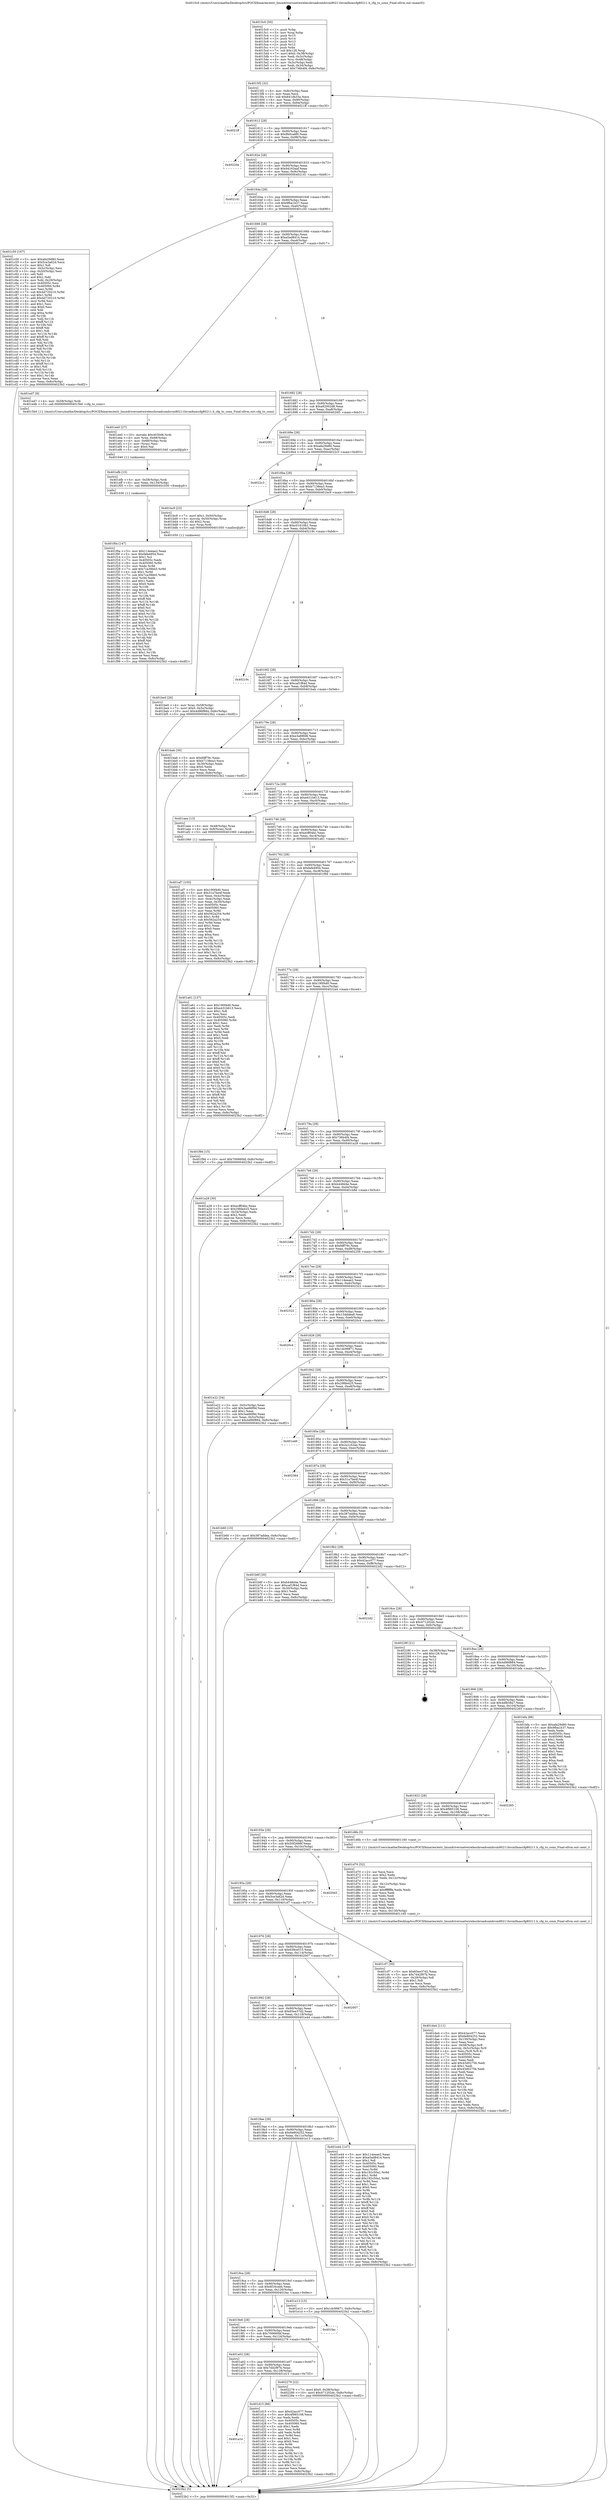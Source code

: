 digraph "0x4015c0" {
  label = "0x4015c0 (/mnt/c/Users/mathe/Desktop/tcc/POCII/binaries/extr_linuxdriversnetwirelessbroadcombrcm80211brcmfmaccfg80211.h_cfg_to_conn_Final-ollvm.out::main(0))"
  labelloc = "t"
  node[shape=record]

  Entry [label="",width=0.3,height=0.3,shape=circle,fillcolor=black,style=filled]
  "0x4015f2" [label="{
     0x4015f2 [32]\l
     | [instrs]\l
     &nbsp;&nbsp;0x4015f2 \<+6\>: mov -0x8c(%rbp),%eax\l
     &nbsp;&nbsp;0x4015f8 \<+2\>: mov %eax,%ecx\l
     &nbsp;&nbsp;0x4015fa \<+6\>: sub $0x841db33a,%ecx\l
     &nbsp;&nbsp;0x401600 \<+6\>: mov %eax,-0x90(%rbp)\l
     &nbsp;&nbsp;0x401606 \<+6\>: mov %ecx,-0x94(%rbp)\l
     &nbsp;&nbsp;0x40160c \<+6\>: je 00000000004021ff \<main+0xc3f\>\l
  }"]
  "0x4021ff" [label="{
     0x4021ff\l
  }", style=dashed]
  "0x401612" [label="{
     0x401612 [28]\l
     | [instrs]\l
     &nbsp;&nbsp;0x401612 \<+5\>: jmp 0000000000401617 \<main+0x57\>\l
     &nbsp;&nbsp;0x401617 \<+6\>: mov -0x90(%rbp),%eax\l
     &nbsp;&nbsp;0x40161d \<+5\>: sub $0x8b0ca6f0,%eax\l
     &nbsp;&nbsp;0x401622 \<+6\>: mov %eax,-0x98(%rbp)\l
     &nbsp;&nbsp;0x401628 \<+6\>: je 000000000040220e \<main+0xc4e\>\l
  }"]
  Exit [label="",width=0.3,height=0.3,shape=circle,fillcolor=black,style=filled,peripheries=2]
  "0x40220e" [label="{
     0x40220e\l
  }", style=dashed]
  "0x40162e" [label="{
     0x40162e [28]\l
     | [instrs]\l
     &nbsp;&nbsp;0x40162e \<+5\>: jmp 0000000000401633 \<main+0x73\>\l
     &nbsp;&nbsp;0x401633 \<+6\>: mov -0x90(%rbp),%eax\l
     &nbsp;&nbsp;0x401639 \<+5\>: sub $0x94163aaf,%eax\l
     &nbsp;&nbsp;0x40163e \<+6\>: mov %eax,-0x9c(%rbp)\l
     &nbsp;&nbsp;0x401644 \<+6\>: je 0000000000402141 \<main+0xb81\>\l
  }"]
  "0x401f0a" [label="{
     0x401f0a [147]\l
     | [instrs]\l
     &nbsp;&nbsp;0x401f0a \<+5\>: mov $0x114eeae2,%eax\l
     &nbsp;&nbsp;0x401f0f \<+5\>: mov $0xfafe4954,%esi\l
     &nbsp;&nbsp;0x401f14 \<+2\>: mov $0x1,%cl\l
     &nbsp;&nbsp;0x401f16 \<+7\>: mov 0x40505c,%edx\l
     &nbsp;&nbsp;0x401f1d \<+8\>: mov 0x405060,%r8d\l
     &nbsp;&nbsp;0x401f25 \<+3\>: mov %edx,%r9d\l
     &nbsp;&nbsp;0x401f28 \<+7\>: add $0x7ca39bb5,%r9d\l
     &nbsp;&nbsp;0x401f2f \<+4\>: sub $0x1,%r9d\l
     &nbsp;&nbsp;0x401f33 \<+7\>: sub $0x7ca39bb5,%r9d\l
     &nbsp;&nbsp;0x401f3a \<+4\>: imul %r9d,%edx\l
     &nbsp;&nbsp;0x401f3e \<+3\>: and $0x1,%edx\l
     &nbsp;&nbsp;0x401f41 \<+3\>: cmp $0x0,%edx\l
     &nbsp;&nbsp;0x401f44 \<+4\>: sete %r10b\l
     &nbsp;&nbsp;0x401f48 \<+4\>: cmp $0xa,%r8d\l
     &nbsp;&nbsp;0x401f4c \<+4\>: setl %r11b\l
     &nbsp;&nbsp;0x401f50 \<+3\>: mov %r10b,%bl\l
     &nbsp;&nbsp;0x401f53 \<+3\>: xor $0xff,%bl\l
     &nbsp;&nbsp;0x401f56 \<+3\>: mov %r11b,%r14b\l
     &nbsp;&nbsp;0x401f59 \<+4\>: xor $0xff,%r14b\l
     &nbsp;&nbsp;0x401f5d \<+3\>: xor $0x0,%cl\l
     &nbsp;&nbsp;0x401f60 \<+3\>: mov %bl,%r15b\l
     &nbsp;&nbsp;0x401f63 \<+4\>: and $0x0,%r15b\l
     &nbsp;&nbsp;0x401f67 \<+3\>: and %cl,%r10b\l
     &nbsp;&nbsp;0x401f6a \<+3\>: mov %r14b,%r12b\l
     &nbsp;&nbsp;0x401f6d \<+4\>: and $0x0,%r12b\l
     &nbsp;&nbsp;0x401f71 \<+3\>: and %cl,%r11b\l
     &nbsp;&nbsp;0x401f74 \<+3\>: or %r10b,%r15b\l
     &nbsp;&nbsp;0x401f77 \<+3\>: or %r11b,%r12b\l
     &nbsp;&nbsp;0x401f7a \<+3\>: xor %r12b,%r15b\l
     &nbsp;&nbsp;0x401f7d \<+3\>: or %r14b,%bl\l
     &nbsp;&nbsp;0x401f80 \<+3\>: xor $0xff,%bl\l
     &nbsp;&nbsp;0x401f83 \<+3\>: or $0x0,%cl\l
     &nbsp;&nbsp;0x401f86 \<+2\>: and %cl,%bl\l
     &nbsp;&nbsp;0x401f88 \<+3\>: or %bl,%r15b\l
     &nbsp;&nbsp;0x401f8b \<+4\>: test $0x1,%r15b\l
     &nbsp;&nbsp;0x401f8f \<+3\>: cmovne %esi,%eax\l
     &nbsp;&nbsp;0x401f92 \<+6\>: mov %eax,-0x8c(%rbp)\l
     &nbsp;&nbsp;0x401f98 \<+5\>: jmp 00000000004023b2 \<main+0xdf2\>\l
  }"]
  "0x402141" [label="{
     0x402141\l
  }", style=dashed]
  "0x40164a" [label="{
     0x40164a [28]\l
     | [instrs]\l
     &nbsp;&nbsp;0x40164a \<+5\>: jmp 000000000040164f \<main+0x8f\>\l
     &nbsp;&nbsp;0x40164f \<+6\>: mov -0x90(%rbp),%eax\l
     &nbsp;&nbsp;0x401655 \<+5\>: sub $0x9fba1b37,%eax\l
     &nbsp;&nbsp;0x40165a \<+6\>: mov %eax,-0xa0(%rbp)\l
     &nbsp;&nbsp;0x401660 \<+6\>: je 0000000000401c50 \<main+0x690\>\l
  }"]
  "0x401efb" [label="{
     0x401efb [15]\l
     | [instrs]\l
     &nbsp;&nbsp;0x401efb \<+4\>: mov -0x58(%rbp),%rdi\l
     &nbsp;&nbsp;0x401eff \<+6\>: mov %eax,-0x134(%rbp)\l
     &nbsp;&nbsp;0x401f05 \<+5\>: call 0000000000401030 \<free@plt\>\l
     | [calls]\l
     &nbsp;&nbsp;0x401030 \{1\} (unknown)\l
  }"]
  "0x401c50" [label="{
     0x401c50 [167]\l
     | [instrs]\l
     &nbsp;&nbsp;0x401c50 \<+5\>: mov $0xafa29d80,%eax\l
     &nbsp;&nbsp;0x401c55 \<+5\>: mov $0x5ce3a62d,%ecx\l
     &nbsp;&nbsp;0x401c5a \<+2\>: mov $0x1,%dl\l
     &nbsp;&nbsp;0x401c5c \<+3\>: mov -0x5c(%rbp),%esi\l
     &nbsp;&nbsp;0x401c5f \<+3\>: cmp -0x50(%rbp),%esi\l
     &nbsp;&nbsp;0x401c62 \<+4\>: setl %dil\l
     &nbsp;&nbsp;0x401c66 \<+4\>: and $0x1,%dil\l
     &nbsp;&nbsp;0x401c6a \<+4\>: mov %dil,-0x29(%rbp)\l
     &nbsp;&nbsp;0x401c6e \<+7\>: mov 0x40505c,%esi\l
     &nbsp;&nbsp;0x401c75 \<+8\>: mov 0x405060,%r8d\l
     &nbsp;&nbsp;0x401c7d \<+3\>: mov %esi,%r9d\l
     &nbsp;&nbsp;0x401c80 \<+7\>: sub $0x4d720210,%r9d\l
     &nbsp;&nbsp;0x401c87 \<+4\>: sub $0x1,%r9d\l
     &nbsp;&nbsp;0x401c8b \<+7\>: add $0x4d720210,%r9d\l
     &nbsp;&nbsp;0x401c92 \<+4\>: imul %r9d,%esi\l
     &nbsp;&nbsp;0x401c96 \<+3\>: and $0x1,%esi\l
     &nbsp;&nbsp;0x401c99 \<+3\>: cmp $0x0,%esi\l
     &nbsp;&nbsp;0x401c9c \<+4\>: sete %dil\l
     &nbsp;&nbsp;0x401ca0 \<+4\>: cmp $0xa,%r8d\l
     &nbsp;&nbsp;0x401ca4 \<+4\>: setl %r10b\l
     &nbsp;&nbsp;0x401ca8 \<+3\>: mov %dil,%r11b\l
     &nbsp;&nbsp;0x401cab \<+4\>: xor $0xff,%r11b\l
     &nbsp;&nbsp;0x401caf \<+3\>: mov %r10b,%bl\l
     &nbsp;&nbsp;0x401cb2 \<+3\>: xor $0xff,%bl\l
     &nbsp;&nbsp;0x401cb5 \<+3\>: xor $0x1,%dl\l
     &nbsp;&nbsp;0x401cb8 \<+3\>: mov %r11b,%r14b\l
     &nbsp;&nbsp;0x401cbb \<+4\>: and $0xff,%r14b\l
     &nbsp;&nbsp;0x401cbf \<+3\>: and %dl,%dil\l
     &nbsp;&nbsp;0x401cc2 \<+3\>: mov %bl,%r15b\l
     &nbsp;&nbsp;0x401cc5 \<+4\>: and $0xff,%r15b\l
     &nbsp;&nbsp;0x401cc9 \<+3\>: and %dl,%r10b\l
     &nbsp;&nbsp;0x401ccc \<+3\>: or %dil,%r14b\l
     &nbsp;&nbsp;0x401ccf \<+3\>: or %r10b,%r15b\l
     &nbsp;&nbsp;0x401cd2 \<+3\>: xor %r15b,%r14b\l
     &nbsp;&nbsp;0x401cd5 \<+3\>: or %bl,%r11b\l
     &nbsp;&nbsp;0x401cd8 \<+4\>: xor $0xff,%r11b\l
     &nbsp;&nbsp;0x401cdc \<+3\>: or $0x1,%dl\l
     &nbsp;&nbsp;0x401cdf \<+3\>: and %dl,%r11b\l
     &nbsp;&nbsp;0x401ce2 \<+3\>: or %r11b,%r14b\l
     &nbsp;&nbsp;0x401ce5 \<+4\>: test $0x1,%r14b\l
     &nbsp;&nbsp;0x401ce9 \<+3\>: cmovne %ecx,%eax\l
     &nbsp;&nbsp;0x401cec \<+6\>: mov %eax,-0x8c(%rbp)\l
     &nbsp;&nbsp;0x401cf2 \<+5\>: jmp 00000000004023b2 \<main+0xdf2\>\l
  }"]
  "0x401666" [label="{
     0x401666 [28]\l
     | [instrs]\l
     &nbsp;&nbsp;0x401666 \<+5\>: jmp 000000000040166b \<main+0xab\>\l
     &nbsp;&nbsp;0x40166b \<+6\>: mov -0x90(%rbp),%eax\l
     &nbsp;&nbsp;0x401671 \<+5\>: sub $0xa5ad8414,%eax\l
     &nbsp;&nbsp;0x401676 \<+6\>: mov %eax,-0xa4(%rbp)\l
     &nbsp;&nbsp;0x40167c \<+6\>: je 0000000000401ed7 \<main+0x917\>\l
  }"]
  "0x401ee0" [label="{
     0x401ee0 [27]\l
     | [instrs]\l
     &nbsp;&nbsp;0x401ee0 \<+10\>: movabs $0x4030d6,%rdi\l
     &nbsp;&nbsp;0x401eea \<+4\>: mov %rax,-0x68(%rbp)\l
     &nbsp;&nbsp;0x401eee \<+4\>: mov -0x68(%rbp),%rax\l
     &nbsp;&nbsp;0x401ef2 \<+2\>: mov (%rax),%esi\l
     &nbsp;&nbsp;0x401ef4 \<+2\>: mov $0x0,%al\l
     &nbsp;&nbsp;0x401ef6 \<+5\>: call 0000000000401040 \<printf@plt\>\l
     | [calls]\l
     &nbsp;&nbsp;0x401040 \{1\} (unknown)\l
  }"]
  "0x401ed7" [label="{
     0x401ed7 [9]\l
     | [instrs]\l
     &nbsp;&nbsp;0x401ed7 \<+4\>: mov -0x58(%rbp),%rdi\l
     &nbsp;&nbsp;0x401edb \<+5\>: call 00000000004015b0 \<cfg_to_conn\>\l
     | [calls]\l
     &nbsp;&nbsp;0x4015b0 \{1\} (/mnt/c/Users/mathe/Desktop/tcc/POCII/binaries/extr_linuxdriversnetwirelessbroadcombrcm80211brcmfmaccfg80211.h_cfg_to_conn_Final-ollvm.out::cfg_to_conn)\l
  }"]
  "0x401682" [label="{
     0x401682 [28]\l
     | [instrs]\l
     &nbsp;&nbsp;0x401682 \<+5\>: jmp 0000000000401687 \<main+0xc7\>\l
     &nbsp;&nbsp;0x401687 \<+6\>: mov -0x90(%rbp),%eax\l
     &nbsp;&nbsp;0x40168d \<+5\>: sub $0xa82002d8,%eax\l
     &nbsp;&nbsp;0x401692 \<+6\>: mov %eax,-0xa8(%rbp)\l
     &nbsp;&nbsp;0x401698 \<+6\>: je 00000000004020f1 \<main+0xb31\>\l
  }"]
  "0x401da4" [label="{
     0x401da4 [111]\l
     | [instrs]\l
     &nbsp;&nbsp;0x401da4 \<+5\>: mov $0x42acc077,%ecx\l
     &nbsp;&nbsp;0x401da9 \<+5\>: mov $0x6e804252,%edx\l
     &nbsp;&nbsp;0x401dae \<+6\>: mov -0x130(%rbp),%esi\l
     &nbsp;&nbsp;0x401db4 \<+3\>: imul %eax,%esi\l
     &nbsp;&nbsp;0x401db7 \<+4\>: mov -0x58(%rbp),%r8\l
     &nbsp;&nbsp;0x401dbb \<+4\>: movslq -0x5c(%rbp),%r9\l
     &nbsp;&nbsp;0x401dbf \<+4\>: mov %esi,(%r8,%r9,4)\l
     &nbsp;&nbsp;0x401dc3 \<+7\>: mov 0x40505c,%eax\l
     &nbsp;&nbsp;0x401dca \<+7\>: mov 0x405060,%esi\l
     &nbsp;&nbsp;0x401dd1 \<+2\>: mov %eax,%edi\l
     &nbsp;&nbsp;0x401dd3 \<+6\>: add $0x43d0275b,%edi\l
     &nbsp;&nbsp;0x401dd9 \<+3\>: sub $0x1,%edi\l
     &nbsp;&nbsp;0x401ddc \<+6\>: sub $0x43d0275b,%edi\l
     &nbsp;&nbsp;0x401de2 \<+3\>: imul %edi,%eax\l
     &nbsp;&nbsp;0x401de5 \<+3\>: and $0x1,%eax\l
     &nbsp;&nbsp;0x401de8 \<+3\>: cmp $0x0,%eax\l
     &nbsp;&nbsp;0x401deb \<+4\>: sete %r10b\l
     &nbsp;&nbsp;0x401def \<+3\>: cmp $0xa,%esi\l
     &nbsp;&nbsp;0x401df2 \<+4\>: setl %r11b\l
     &nbsp;&nbsp;0x401df6 \<+3\>: mov %r10b,%bl\l
     &nbsp;&nbsp;0x401df9 \<+3\>: and %r11b,%bl\l
     &nbsp;&nbsp;0x401dfc \<+3\>: xor %r11b,%r10b\l
     &nbsp;&nbsp;0x401dff \<+3\>: or %r10b,%bl\l
     &nbsp;&nbsp;0x401e02 \<+3\>: test $0x1,%bl\l
     &nbsp;&nbsp;0x401e05 \<+3\>: cmovne %edx,%ecx\l
     &nbsp;&nbsp;0x401e08 \<+6\>: mov %ecx,-0x8c(%rbp)\l
     &nbsp;&nbsp;0x401e0e \<+5\>: jmp 00000000004023b2 \<main+0xdf2\>\l
  }"]
  "0x4020f1" [label="{
     0x4020f1\l
  }", style=dashed]
  "0x40169e" [label="{
     0x40169e [28]\l
     | [instrs]\l
     &nbsp;&nbsp;0x40169e \<+5\>: jmp 00000000004016a3 \<main+0xe3\>\l
     &nbsp;&nbsp;0x4016a3 \<+6\>: mov -0x90(%rbp),%eax\l
     &nbsp;&nbsp;0x4016a9 \<+5\>: sub $0xafa29d80,%eax\l
     &nbsp;&nbsp;0x4016ae \<+6\>: mov %eax,-0xac(%rbp)\l
     &nbsp;&nbsp;0x4016b4 \<+6\>: je 00000000004022c3 \<main+0xd03\>\l
  }"]
  "0x401d70" [label="{
     0x401d70 [52]\l
     | [instrs]\l
     &nbsp;&nbsp;0x401d70 \<+2\>: xor %ecx,%ecx\l
     &nbsp;&nbsp;0x401d72 \<+5\>: mov $0x2,%edx\l
     &nbsp;&nbsp;0x401d77 \<+6\>: mov %edx,-0x12c(%rbp)\l
     &nbsp;&nbsp;0x401d7d \<+1\>: cltd\l
     &nbsp;&nbsp;0x401d7e \<+6\>: mov -0x12c(%rbp),%esi\l
     &nbsp;&nbsp;0x401d84 \<+2\>: idiv %esi\l
     &nbsp;&nbsp;0x401d86 \<+6\>: imul $0xfffffffe,%edx,%edx\l
     &nbsp;&nbsp;0x401d8c \<+2\>: mov %ecx,%edi\l
     &nbsp;&nbsp;0x401d8e \<+2\>: sub %edx,%edi\l
     &nbsp;&nbsp;0x401d90 \<+2\>: mov %ecx,%edx\l
     &nbsp;&nbsp;0x401d92 \<+3\>: sub $0x1,%edx\l
     &nbsp;&nbsp;0x401d95 \<+2\>: add %edx,%edi\l
     &nbsp;&nbsp;0x401d97 \<+2\>: sub %edi,%ecx\l
     &nbsp;&nbsp;0x401d99 \<+6\>: mov %ecx,-0x130(%rbp)\l
     &nbsp;&nbsp;0x401d9f \<+5\>: call 0000000000401160 \<next_i\>\l
     | [calls]\l
     &nbsp;&nbsp;0x401160 \{1\} (/mnt/c/Users/mathe/Desktop/tcc/POCII/binaries/extr_linuxdriversnetwirelessbroadcombrcm80211brcmfmaccfg80211.h_cfg_to_conn_Final-ollvm.out::next_i)\l
  }"]
  "0x4022c3" [label="{
     0x4022c3\l
  }", style=dashed]
  "0x4016ba" [label="{
     0x4016ba [28]\l
     | [instrs]\l
     &nbsp;&nbsp;0x4016ba \<+5\>: jmp 00000000004016bf \<main+0xff\>\l
     &nbsp;&nbsp;0x4016bf \<+6\>: mov -0x90(%rbp),%eax\l
     &nbsp;&nbsp;0x4016c5 \<+5\>: sub $0xb7138ea3,%eax\l
     &nbsp;&nbsp;0x4016ca \<+6\>: mov %eax,-0xb0(%rbp)\l
     &nbsp;&nbsp;0x4016d0 \<+6\>: je 0000000000401bc9 \<main+0x609\>\l
  }"]
  "0x401a1e" [label="{
     0x401a1e\l
  }", style=dashed]
  "0x401bc9" [label="{
     0x401bc9 [23]\l
     | [instrs]\l
     &nbsp;&nbsp;0x401bc9 \<+7\>: movl $0x1,-0x50(%rbp)\l
     &nbsp;&nbsp;0x401bd0 \<+4\>: movslq -0x50(%rbp),%rax\l
     &nbsp;&nbsp;0x401bd4 \<+4\>: shl $0x2,%rax\l
     &nbsp;&nbsp;0x401bd8 \<+3\>: mov %rax,%rdi\l
     &nbsp;&nbsp;0x401bdb \<+5\>: call 0000000000401050 \<malloc@plt\>\l
     | [calls]\l
     &nbsp;&nbsp;0x401050 \{1\} (unknown)\l
  }"]
  "0x4016d6" [label="{
     0x4016d6 [28]\l
     | [instrs]\l
     &nbsp;&nbsp;0x4016d6 \<+5\>: jmp 00000000004016db \<main+0x11b\>\l
     &nbsp;&nbsp;0x4016db \<+6\>: mov -0x90(%rbp),%eax\l
     &nbsp;&nbsp;0x4016e1 \<+5\>: sub $0xc01616b1,%eax\l
     &nbsp;&nbsp;0x4016e6 \<+6\>: mov %eax,-0xb4(%rbp)\l
     &nbsp;&nbsp;0x4016ec \<+6\>: je 000000000040219c \<main+0xbdc\>\l
  }"]
  "0x401d15" [label="{
     0x401d15 [86]\l
     | [instrs]\l
     &nbsp;&nbsp;0x401d15 \<+5\>: mov $0x42acc077,%eax\l
     &nbsp;&nbsp;0x401d1a \<+5\>: mov $0x4f985108,%ecx\l
     &nbsp;&nbsp;0x401d1f \<+2\>: xor %edx,%edx\l
     &nbsp;&nbsp;0x401d21 \<+7\>: mov 0x40505c,%esi\l
     &nbsp;&nbsp;0x401d28 \<+7\>: mov 0x405060,%edi\l
     &nbsp;&nbsp;0x401d2f \<+3\>: sub $0x1,%edx\l
     &nbsp;&nbsp;0x401d32 \<+3\>: mov %esi,%r8d\l
     &nbsp;&nbsp;0x401d35 \<+3\>: add %edx,%r8d\l
     &nbsp;&nbsp;0x401d38 \<+4\>: imul %r8d,%esi\l
     &nbsp;&nbsp;0x401d3c \<+3\>: and $0x1,%esi\l
     &nbsp;&nbsp;0x401d3f \<+3\>: cmp $0x0,%esi\l
     &nbsp;&nbsp;0x401d42 \<+4\>: sete %r9b\l
     &nbsp;&nbsp;0x401d46 \<+3\>: cmp $0xa,%edi\l
     &nbsp;&nbsp;0x401d49 \<+4\>: setl %r10b\l
     &nbsp;&nbsp;0x401d4d \<+3\>: mov %r9b,%r11b\l
     &nbsp;&nbsp;0x401d50 \<+3\>: and %r10b,%r11b\l
     &nbsp;&nbsp;0x401d53 \<+3\>: xor %r10b,%r9b\l
     &nbsp;&nbsp;0x401d56 \<+3\>: or %r9b,%r11b\l
     &nbsp;&nbsp;0x401d59 \<+4\>: test $0x1,%r11b\l
     &nbsp;&nbsp;0x401d5d \<+3\>: cmovne %ecx,%eax\l
     &nbsp;&nbsp;0x401d60 \<+6\>: mov %eax,-0x8c(%rbp)\l
     &nbsp;&nbsp;0x401d66 \<+5\>: jmp 00000000004023b2 \<main+0xdf2\>\l
  }"]
  "0x40219c" [label="{
     0x40219c\l
  }", style=dashed]
  "0x4016f2" [label="{
     0x4016f2 [28]\l
     | [instrs]\l
     &nbsp;&nbsp;0x4016f2 \<+5\>: jmp 00000000004016f7 \<main+0x137\>\l
     &nbsp;&nbsp;0x4016f7 \<+6\>: mov -0x90(%rbp),%eax\l
     &nbsp;&nbsp;0x4016fd \<+5\>: sub $0xcaf1f84d,%eax\l
     &nbsp;&nbsp;0x401702 \<+6\>: mov %eax,-0xb8(%rbp)\l
     &nbsp;&nbsp;0x401708 \<+6\>: je 0000000000401bab \<main+0x5eb\>\l
  }"]
  "0x401a02" [label="{
     0x401a02 [28]\l
     | [instrs]\l
     &nbsp;&nbsp;0x401a02 \<+5\>: jmp 0000000000401a07 \<main+0x447\>\l
     &nbsp;&nbsp;0x401a07 \<+6\>: mov -0x90(%rbp),%eax\l
     &nbsp;&nbsp;0x401a0d \<+5\>: sub $0x7d42f97b,%eax\l
     &nbsp;&nbsp;0x401a12 \<+6\>: mov %eax,-0x128(%rbp)\l
     &nbsp;&nbsp;0x401a18 \<+6\>: je 0000000000401d15 \<main+0x755\>\l
  }"]
  "0x401bab" [label="{
     0x401bab [30]\l
     | [instrs]\l
     &nbsp;&nbsp;0x401bab \<+5\>: mov $0xfdff79c,%eax\l
     &nbsp;&nbsp;0x401bb0 \<+5\>: mov $0xb7138ea3,%ecx\l
     &nbsp;&nbsp;0x401bb5 \<+3\>: mov -0x30(%rbp),%edx\l
     &nbsp;&nbsp;0x401bb8 \<+3\>: cmp $0x0,%edx\l
     &nbsp;&nbsp;0x401bbb \<+3\>: cmove %ecx,%eax\l
     &nbsp;&nbsp;0x401bbe \<+6\>: mov %eax,-0x8c(%rbp)\l
     &nbsp;&nbsp;0x401bc4 \<+5\>: jmp 00000000004023b2 \<main+0xdf2\>\l
  }"]
  "0x40170e" [label="{
     0x40170e [28]\l
     | [instrs]\l
     &nbsp;&nbsp;0x40170e \<+5\>: jmp 0000000000401713 \<main+0x153\>\l
     &nbsp;&nbsp;0x401713 \<+6\>: mov -0x90(%rbp),%eax\l
     &nbsp;&nbsp;0x401719 \<+5\>: sub $0xe3a89fd8,%eax\l
     &nbsp;&nbsp;0x40171e \<+6\>: mov %eax,-0xbc(%rbp)\l
     &nbsp;&nbsp;0x401724 \<+6\>: je 0000000000402395 \<main+0xdd5\>\l
  }"]
  "0x402279" [label="{
     0x402279 [22]\l
     | [instrs]\l
     &nbsp;&nbsp;0x402279 \<+7\>: movl $0x0,-0x38(%rbp)\l
     &nbsp;&nbsp;0x402280 \<+10\>: movl $0x471202dc,-0x8c(%rbp)\l
     &nbsp;&nbsp;0x40228a \<+5\>: jmp 00000000004023b2 \<main+0xdf2\>\l
  }"]
  "0x402395" [label="{
     0x402395\l
  }", style=dashed]
  "0x40172a" [label="{
     0x40172a [28]\l
     | [instrs]\l
     &nbsp;&nbsp;0x40172a \<+5\>: jmp 000000000040172f \<main+0x16f\>\l
     &nbsp;&nbsp;0x40172f \<+6\>: mov -0x90(%rbp),%eax\l
     &nbsp;&nbsp;0x401735 \<+5\>: sub $0xe431b613,%eax\l
     &nbsp;&nbsp;0x40173a \<+6\>: mov %eax,-0xc0(%rbp)\l
     &nbsp;&nbsp;0x401740 \<+6\>: je 0000000000401aea \<main+0x52a\>\l
  }"]
  "0x4019e6" [label="{
     0x4019e6 [28]\l
     | [instrs]\l
     &nbsp;&nbsp;0x4019e6 \<+5\>: jmp 00000000004019eb \<main+0x42b\>\l
     &nbsp;&nbsp;0x4019eb \<+6\>: mov -0x90(%rbp),%eax\l
     &nbsp;&nbsp;0x4019f1 \<+5\>: sub $0x700660bf,%eax\l
     &nbsp;&nbsp;0x4019f6 \<+6\>: mov %eax,-0x124(%rbp)\l
     &nbsp;&nbsp;0x4019fc \<+6\>: je 0000000000402279 \<main+0xcb9\>\l
  }"]
  "0x401aea" [label="{
     0x401aea [13]\l
     | [instrs]\l
     &nbsp;&nbsp;0x401aea \<+4\>: mov -0x48(%rbp),%rax\l
     &nbsp;&nbsp;0x401aee \<+4\>: mov 0x8(%rax),%rdi\l
     &nbsp;&nbsp;0x401af2 \<+5\>: call 0000000000401060 \<atoi@plt\>\l
     | [calls]\l
     &nbsp;&nbsp;0x401060 \{1\} (unknown)\l
  }"]
  "0x401746" [label="{
     0x401746 [28]\l
     | [instrs]\l
     &nbsp;&nbsp;0x401746 \<+5\>: jmp 000000000040174b \<main+0x18b\>\l
     &nbsp;&nbsp;0x40174b \<+6\>: mov -0x90(%rbp),%eax\l
     &nbsp;&nbsp;0x401751 \<+5\>: sub $0xecff04bc,%eax\l
     &nbsp;&nbsp;0x401756 \<+6\>: mov %eax,-0xc4(%rbp)\l
     &nbsp;&nbsp;0x40175c \<+6\>: je 0000000000401a61 \<main+0x4a1\>\l
  }"]
  "0x401fac" [label="{
     0x401fac\l
  }", style=dashed]
  "0x401a61" [label="{
     0x401a61 [137]\l
     | [instrs]\l
     &nbsp;&nbsp;0x401a61 \<+5\>: mov $0x190f4d0,%eax\l
     &nbsp;&nbsp;0x401a66 \<+5\>: mov $0xe431b613,%ecx\l
     &nbsp;&nbsp;0x401a6b \<+2\>: mov $0x1,%dl\l
     &nbsp;&nbsp;0x401a6d \<+2\>: xor %esi,%esi\l
     &nbsp;&nbsp;0x401a6f \<+7\>: mov 0x40505c,%edi\l
     &nbsp;&nbsp;0x401a76 \<+8\>: mov 0x405060,%r8d\l
     &nbsp;&nbsp;0x401a7e \<+3\>: sub $0x1,%esi\l
     &nbsp;&nbsp;0x401a81 \<+3\>: mov %edi,%r9d\l
     &nbsp;&nbsp;0x401a84 \<+3\>: add %esi,%r9d\l
     &nbsp;&nbsp;0x401a87 \<+4\>: imul %r9d,%edi\l
     &nbsp;&nbsp;0x401a8b \<+3\>: and $0x1,%edi\l
     &nbsp;&nbsp;0x401a8e \<+3\>: cmp $0x0,%edi\l
     &nbsp;&nbsp;0x401a91 \<+4\>: sete %r10b\l
     &nbsp;&nbsp;0x401a95 \<+4\>: cmp $0xa,%r8d\l
     &nbsp;&nbsp;0x401a99 \<+4\>: setl %r11b\l
     &nbsp;&nbsp;0x401a9d \<+3\>: mov %r10b,%bl\l
     &nbsp;&nbsp;0x401aa0 \<+3\>: xor $0xff,%bl\l
     &nbsp;&nbsp;0x401aa3 \<+3\>: mov %r11b,%r14b\l
     &nbsp;&nbsp;0x401aa6 \<+4\>: xor $0xff,%r14b\l
     &nbsp;&nbsp;0x401aaa \<+3\>: xor $0x0,%dl\l
     &nbsp;&nbsp;0x401aad \<+3\>: mov %bl,%r15b\l
     &nbsp;&nbsp;0x401ab0 \<+4\>: and $0x0,%r15b\l
     &nbsp;&nbsp;0x401ab4 \<+3\>: and %dl,%r10b\l
     &nbsp;&nbsp;0x401ab7 \<+3\>: mov %r14b,%r12b\l
     &nbsp;&nbsp;0x401aba \<+4\>: and $0x0,%r12b\l
     &nbsp;&nbsp;0x401abe \<+3\>: and %dl,%r11b\l
     &nbsp;&nbsp;0x401ac1 \<+3\>: or %r10b,%r15b\l
     &nbsp;&nbsp;0x401ac4 \<+3\>: or %r11b,%r12b\l
     &nbsp;&nbsp;0x401ac7 \<+3\>: xor %r12b,%r15b\l
     &nbsp;&nbsp;0x401aca \<+3\>: or %r14b,%bl\l
     &nbsp;&nbsp;0x401acd \<+3\>: xor $0xff,%bl\l
     &nbsp;&nbsp;0x401ad0 \<+3\>: or $0x0,%dl\l
     &nbsp;&nbsp;0x401ad3 \<+2\>: and %dl,%bl\l
     &nbsp;&nbsp;0x401ad5 \<+3\>: or %bl,%r15b\l
     &nbsp;&nbsp;0x401ad8 \<+4\>: test $0x1,%r15b\l
     &nbsp;&nbsp;0x401adc \<+3\>: cmovne %ecx,%eax\l
     &nbsp;&nbsp;0x401adf \<+6\>: mov %eax,-0x8c(%rbp)\l
     &nbsp;&nbsp;0x401ae5 \<+5\>: jmp 00000000004023b2 \<main+0xdf2\>\l
  }"]
  "0x401762" [label="{
     0x401762 [28]\l
     | [instrs]\l
     &nbsp;&nbsp;0x401762 \<+5\>: jmp 0000000000401767 \<main+0x1a7\>\l
     &nbsp;&nbsp;0x401767 \<+6\>: mov -0x90(%rbp),%eax\l
     &nbsp;&nbsp;0x40176d \<+5\>: sub $0xfafe4954,%eax\l
     &nbsp;&nbsp;0x401772 \<+6\>: mov %eax,-0xc8(%rbp)\l
     &nbsp;&nbsp;0x401778 \<+6\>: je 0000000000401f9d \<main+0x9dd\>\l
  }"]
  "0x4019ca" [label="{
     0x4019ca [28]\l
     | [instrs]\l
     &nbsp;&nbsp;0x4019ca \<+5\>: jmp 00000000004019cf \<main+0x40f\>\l
     &nbsp;&nbsp;0x4019cf \<+6\>: mov -0x90(%rbp),%eax\l
     &nbsp;&nbsp;0x4019d5 \<+5\>: sub $0x6f16ceeb,%eax\l
     &nbsp;&nbsp;0x4019da \<+6\>: mov %eax,-0x120(%rbp)\l
     &nbsp;&nbsp;0x4019e0 \<+6\>: je 0000000000401fac \<main+0x9ec\>\l
  }"]
  "0x401f9d" [label="{
     0x401f9d [15]\l
     | [instrs]\l
     &nbsp;&nbsp;0x401f9d \<+10\>: movl $0x700660bf,-0x8c(%rbp)\l
     &nbsp;&nbsp;0x401fa7 \<+5\>: jmp 00000000004023b2 \<main+0xdf2\>\l
  }"]
  "0x40177e" [label="{
     0x40177e [28]\l
     | [instrs]\l
     &nbsp;&nbsp;0x40177e \<+5\>: jmp 0000000000401783 \<main+0x1c3\>\l
     &nbsp;&nbsp;0x401783 \<+6\>: mov -0x90(%rbp),%eax\l
     &nbsp;&nbsp;0x401789 \<+5\>: sub $0x190f4d0,%eax\l
     &nbsp;&nbsp;0x40178e \<+6\>: mov %eax,-0xcc(%rbp)\l
     &nbsp;&nbsp;0x401794 \<+6\>: je 00000000004022a4 \<main+0xce4\>\l
  }"]
  "0x401e13" [label="{
     0x401e13 [15]\l
     | [instrs]\l
     &nbsp;&nbsp;0x401e13 \<+10\>: movl $0x1dc99871,-0x8c(%rbp)\l
     &nbsp;&nbsp;0x401e1d \<+5\>: jmp 00000000004023b2 \<main+0xdf2\>\l
  }"]
  "0x4022a4" [label="{
     0x4022a4\l
  }", style=dashed]
  "0x40179a" [label="{
     0x40179a [28]\l
     | [instrs]\l
     &nbsp;&nbsp;0x40179a \<+5\>: jmp 000000000040179f \<main+0x1df\>\l
     &nbsp;&nbsp;0x40179f \<+6\>: mov -0x90(%rbp),%eax\l
     &nbsp;&nbsp;0x4017a5 \<+5\>: sub $0x736b4f4,%eax\l
     &nbsp;&nbsp;0x4017aa \<+6\>: mov %eax,-0xd0(%rbp)\l
     &nbsp;&nbsp;0x4017b0 \<+6\>: je 0000000000401a28 \<main+0x468\>\l
  }"]
  "0x4019ae" [label="{
     0x4019ae [28]\l
     | [instrs]\l
     &nbsp;&nbsp;0x4019ae \<+5\>: jmp 00000000004019b3 \<main+0x3f3\>\l
     &nbsp;&nbsp;0x4019b3 \<+6\>: mov -0x90(%rbp),%eax\l
     &nbsp;&nbsp;0x4019b9 \<+5\>: sub $0x6e804252,%eax\l
     &nbsp;&nbsp;0x4019be \<+6\>: mov %eax,-0x11c(%rbp)\l
     &nbsp;&nbsp;0x4019c4 \<+6\>: je 0000000000401e13 \<main+0x853\>\l
  }"]
  "0x401a28" [label="{
     0x401a28 [30]\l
     | [instrs]\l
     &nbsp;&nbsp;0x401a28 \<+5\>: mov $0xecff04bc,%eax\l
     &nbsp;&nbsp;0x401a2d \<+5\>: mov $0x29fde425,%ecx\l
     &nbsp;&nbsp;0x401a32 \<+3\>: mov -0x34(%rbp),%edx\l
     &nbsp;&nbsp;0x401a35 \<+3\>: cmp $0x2,%edx\l
     &nbsp;&nbsp;0x401a38 \<+3\>: cmovne %ecx,%eax\l
     &nbsp;&nbsp;0x401a3b \<+6\>: mov %eax,-0x8c(%rbp)\l
     &nbsp;&nbsp;0x401a41 \<+5\>: jmp 00000000004023b2 \<main+0xdf2\>\l
  }"]
  "0x4017b6" [label="{
     0x4017b6 [28]\l
     | [instrs]\l
     &nbsp;&nbsp;0x4017b6 \<+5\>: jmp 00000000004017bb \<main+0x1fb\>\l
     &nbsp;&nbsp;0x4017bb \<+6\>: mov -0x90(%rbp),%eax\l
     &nbsp;&nbsp;0x4017c1 \<+5\>: sub $0xb448d4e,%eax\l
     &nbsp;&nbsp;0x4017c6 \<+6\>: mov %eax,-0xd4(%rbp)\l
     &nbsp;&nbsp;0x4017cc \<+6\>: je 0000000000401b8d \<main+0x5cd\>\l
  }"]
  "0x4023b2" [label="{
     0x4023b2 [5]\l
     | [instrs]\l
     &nbsp;&nbsp;0x4023b2 \<+5\>: jmp 00000000004015f2 \<main+0x32\>\l
  }"]
  "0x4015c0" [label="{
     0x4015c0 [50]\l
     | [instrs]\l
     &nbsp;&nbsp;0x4015c0 \<+1\>: push %rbp\l
     &nbsp;&nbsp;0x4015c1 \<+3\>: mov %rsp,%rbp\l
     &nbsp;&nbsp;0x4015c4 \<+2\>: push %r15\l
     &nbsp;&nbsp;0x4015c6 \<+2\>: push %r14\l
     &nbsp;&nbsp;0x4015c8 \<+2\>: push %r13\l
     &nbsp;&nbsp;0x4015ca \<+2\>: push %r12\l
     &nbsp;&nbsp;0x4015cc \<+1\>: push %rbx\l
     &nbsp;&nbsp;0x4015cd \<+7\>: sub $0x128,%rsp\l
     &nbsp;&nbsp;0x4015d4 \<+7\>: movl $0x0,-0x38(%rbp)\l
     &nbsp;&nbsp;0x4015db \<+3\>: mov %edi,-0x3c(%rbp)\l
     &nbsp;&nbsp;0x4015de \<+4\>: mov %rsi,-0x48(%rbp)\l
     &nbsp;&nbsp;0x4015e2 \<+3\>: mov -0x3c(%rbp),%edi\l
     &nbsp;&nbsp;0x4015e5 \<+3\>: mov %edi,-0x34(%rbp)\l
     &nbsp;&nbsp;0x4015e8 \<+10\>: movl $0x736b4f4,-0x8c(%rbp)\l
  }"]
  "0x401af7" [label="{
     0x401af7 [105]\l
     | [instrs]\l
     &nbsp;&nbsp;0x401af7 \<+5\>: mov $0x190f4d0,%ecx\l
     &nbsp;&nbsp;0x401afc \<+5\>: mov $0x31a7be4f,%edx\l
     &nbsp;&nbsp;0x401b01 \<+3\>: mov %eax,-0x4c(%rbp)\l
     &nbsp;&nbsp;0x401b04 \<+3\>: mov -0x4c(%rbp),%eax\l
     &nbsp;&nbsp;0x401b07 \<+3\>: mov %eax,-0x30(%rbp)\l
     &nbsp;&nbsp;0x401b0a \<+7\>: mov 0x40505c,%eax\l
     &nbsp;&nbsp;0x401b11 \<+7\>: mov 0x405060,%esi\l
     &nbsp;&nbsp;0x401b18 \<+3\>: mov %eax,%r8d\l
     &nbsp;&nbsp;0x401b1b \<+7\>: add $0x562a254,%r8d\l
     &nbsp;&nbsp;0x401b22 \<+4\>: sub $0x1,%r8d\l
     &nbsp;&nbsp;0x401b26 \<+7\>: sub $0x562a254,%r8d\l
     &nbsp;&nbsp;0x401b2d \<+4\>: imul %r8d,%eax\l
     &nbsp;&nbsp;0x401b31 \<+3\>: and $0x1,%eax\l
     &nbsp;&nbsp;0x401b34 \<+3\>: cmp $0x0,%eax\l
     &nbsp;&nbsp;0x401b37 \<+4\>: sete %r9b\l
     &nbsp;&nbsp;0x401b3b \<+3\>: cmp $0xa,%esi\l
     &nbsp;&nbsp;0x401b3e \<+4\>: setl %r10b\l
     &nbsp;&nbsp;0x401b42 \<+3\>: mov %r9b,%r11b\l
     &nbsp;&nbsp;0x401b45 \<+3\>: and %r10b,%r11b\l
     &nbsp;&nbsp;0x401b48 \<+3\>: xor %r10b,%r9b\l
     &nbsp;&nbsp;0x401b4b \<+3\>: or %r9b,%r11b\l
     &nbsp;&nbsp;0x401b4e \<+4\>: test $0x1,%r11b\l
     &nbsp;&nbsp;0x401b52 \<+3\>: cmovne %edx,%ecx\l
     &nbsp;&nbsp;0x401b55 \<+6\>: mov %ecx,-0x8c(%rbp)\l
     &nbsp;&nbsp;0x401b5b \<+5\>: jmp 00000000004023b2 \<main+0xdf2\>\l
  }"]
  "0x401e44" [label="{
     0x401e44 [147]\l
     | [instrs]\l
     &nbsp;&nbsp;0x401e44 \<+5\>: mov $0x114eeae2,%eax\l
     &nbsp;&nbsp;0x401e49 \<+5\>: mov $0xa5ad8414,%ecx\l
     &nbsp;&nbsp;0x401e4e \<+2\>: mov $0x1,%dl\l
     &nbsp;&nbsp;0x401e50 \<+7\>: mov 0x40505c,%esi\l
     &nbsp;&nbsp;0x401e57 \<+7\>: mov 0x405060,%edi\l
     &nbsp;&nbsp;0x401e5e \<+3\>: mov %esi,%r8d\l
     &nbsp;&nbsp;0x401e61 \<+7\>: sub $0x192c50a1,%r8d\l
     &nbsp;&nbsp;0x401e68 \<+4\>: sub $0x1,%r8d\l
     &nbsp;&nbsp;0x401e6c \<+7\>: add $0x192c50a1,%r8d\l
     &nbsp;&nbsp;0x401e73 \<+4\>: imul %r8d,%esi\l
     &nbsp;&nbsp;0x401e77 \<+3\>: and $0x1,%esi\l
     &nbsp;&nbsp;0x401e7a \<+3\>: cmp $0x0,%esi\l
     &nbsp;&nbsp;0x401e7d \<+4\>: sete %r9b\l
     &nbsp;&nbsp;0x401e81 \<+3\>: cmp $0xa,%edi\l
     &nbsp;&nbsp;0x401e84 \<+4\>: setl %r10b\l
     &nbsp;&nbsp;0x401e88 \<+3\>: mov %r9b,%r11b\l
     &nbsp;&nbsp;0x401e8b \<+4\>: xor $0xff,%r11b\l
     &nbsp;&nbsp;0x401e8f \<+3\>: mov %r10b,%bl\l
     &nbsp;&nbsp;0x401e92 \<+3\>: xor $0xff,%bl\l
     &nbsp;&nbsp;0x401e95 \<+3\>: xor $0x0,%dl\l
     &nbsp;&nbsp;0x401e98 \<+3\>: mov %r11b,%r14b\l
     &nbsp;&nbsp;0x401e9b \<+4\>: and $0x0,%r14b\l
     &nbsp;&nbsp;0x401e9f \<+3\>: and %dl,%r9b\l
     &nbsp;&nbsp;0x401ea2 \<+3\>: mov %bl,%r15b\l
     &nbsp;&nbsp;0x401ea5 \<+4\>: and $0x0,%r15b\l
     &nbsp;&nbsp;0x401ea9 \<+3\>: and %dl,%r10b\l
     &nbsp;&nbsp;0x401eac \<+3\>: or %r9b,%r14b\l
     &nbsp;&nbsp;0x401eaf \<+3\>: or %r10b,%r15b\l
     &nbsp;&nbsp;0x401eb2 \<+3\>: xor %r15b,%r14b\l
     &nbsp;&nbsp;0x401eb5 \<+3\>: or %bl,%r11b\l
     &nbsp;&nbsp;0x401eb8 \<+4\>: xor $0xff,%r11b\l
     &nbsp;&nbsp;0x401ebc \<+3\>: or $0x0,%dl\l
     &nbsp;&nbsp;0x401ebf \<+3\>: and %dl,%r11b\l
     &nbsp;&nbsp;0x401ec2 \<+3\>: or %r11b,%r14b\l
     &nbsp;&nbsp;0x401ec5 \<+4\>: test $0x1,%r14b\l
     &nbsp;&nbsp;0x401ec9 \<+3\>: cmovne %ecx,%eax\l
     &nbsp;&nbsp;0x401ecc \<+6\>: mov %eax,-0x8c(%rbp)\l
     &nbsp;&nbsp;0x401ed2 \<+5\>: jmp 00000000004023b2 \<main+0xdf2\>\l
  }"]
  "0x401b8d" [label="{
     0x401b8d\l
  }", style=dashed]
  "0x4017d2" [label="{
     0x4017d2 [28]\l
     | [instrs]\l
     &nbsp;&nbsp;0x4017d2 \<+5\>: jmp 00000000004017d7 \<main+0x217\>\l
     &nbsp;&nbsp;0x4017d7 \<+6\>: mov -0x90(%rbp),%eax\l
     &nbsp;&nbsp;0x4017dd \<+5\>: sub $0xfdff79c,%eax\l
     &nbsp;&nbsp;0x4017e2 \<+6\>: mov %eax,-0xd8(%rbp)\l
     &nbsp;&nbsp;0x4017e8 \<+6\>: je 0000000000402256 \<main+0xc96\>\l
  }"]
  "0x401992" [label="{
     0x401992 [28]\l
     | [instrs]\l
     &nbsp;&nbsp;0x401992 \<+5\>: jmp 0000000000401997 \<main+0x3d7\>\l
     &nbsp;&nbsp;0x401997 \<+6\>: mov -0x90(%rbp),%eax\l
     &nbsp;&nbsp;0x40199d \<+5\>: sub $0x65ee37d2,%eax\l
     &nbsp;&nbsp;0x4019a2 \<+6\>: mov %eax,-0x118(%rbp)\l
     &nbsp;&nbsp;0x4019a8 \<+6\>: je 0000000000401e44 \<main+0x884\>\l
  }"]
  "0x402256" [label="{
     0x402256\l
  }", style=dashed]
  "0x4017ee" [label="{
     0x4017ee [28]\l
     | [instrs]\l
     &nbsp;&nbsp;0x4017ee \<+5\>: jmp 00000000004017f3 \<main+0x233\>\l
     &nbsp;&nbsp;0x4017f3 \<+6\>: mov -0x90(%rbp),%eax\l
     &nbsp;&nbsp;0x4017f9 \<+5\>: sub $0x114eeae2,%eax\l
     &nbsp;&nbsp;0x4017fe \<+6\>: mov %eax,-0xdc(%rbp)\l
     &nbsp;&nbsp;0x401804 \<+6\>: je 0000000000402322 \<main+0xd62\>\l
  }"]
  "0x402007" [label="{
     0x402007\l
  }", style=dashed]
  "0x402322" [label="{
     0x402322\l
  }", style=dashed]
  "0x40180a" [label="{
     0x40180a [28]\l
     | [instrs]\l
     &nbsp;&nbsp;0x40180a \<+5\>: jmp 000000000040180f \<main+0x24f\>\l
     &nbsp;&nbsp;0x40180f \<+6\>: mov -0x90(%rbp),%eax\l
     &nbsp;&nbsp;0x401815 \<+5\>: sub $0x15dddea8,%eax\l
     &nbsp;&nbsp;0x40181a \<+6\>: mov %eax,-0xe0(%rbp)\l
     &nbsp;&nbsp;0x401820 \<+6\>: je 00000000004020c4 \<main+0xb04\>\l
  }"]
  "0x401976" [label="{
     0x401976 [28]\l
     | [instrs]\l
     &nbsp;&nbsp;0x401976 \<+5\>: jmp 000000000040197b \<main+0x3bb\>\l
     &nbsp;&nbsp;0x40197b \<+6\>: mov -0x90(%rbp),%eax\l
     &nbsp;&nbsp;0x401981 \<+5\>: sub $0x639ce515,%eax\l
     &nbsp;&nbsp;0x401986 \<+6\>: mov %eax,-0x114(%rbp)\l
     &nbsp;&nbsp;0x40198c \<+6\>: je 0000000000402007 \<main+0xa47\>\l
  }"]
  "0x4020c4" [label="{
     0x4020c4\l
  }", style=dashed]
  "0x401826" [label="{
     0x401826 [28]\l
     | [instrs]\l
     &nbsp;&nbsp;0x401826 \<+5\>: jmp 000000000040182b \<main+0x26b\>\l
     &nbsp;&nbsp;0x40182b \<+6\>: mov -0x90(%rbp),%eax\l
     &nbsp;&nbsp;0x401831 \<+5\>: sub $0x1dc99871,%eax\l
     &nbsp;&nbsp;0x401836 \<+6\>: mov %eax,-0xe4(%rbp)\l
     &nbsp;&nbsp;0x40183c \<+6\>: je 0000000000401e22 \<main+0x862\>\l
  }"]
  "0x401cf7" [label="{
     0x401cf7 [30]\l
     | [instrs]\l
     &nbsp;&nbsp;0x401cf7 \<+5\>: mov $0x65ee37d2,%eax\l
     &nbsp;&nbsp;0x401cfc \<+5\>: mov $0x7d42f97b,%ecx\l
     &nbsp;&nbsp;0x401d01 \<+3\>: mov -0x29(%rbp),%dl\l
     &nbsp;&nbsp;0x401d04 \<+3\>: test $0x1,%dl\l
     &nbsp;&nbsp;0x401d07 \<+3\>: cmovne %ecx,%eax\l
     &nbsp;&nbsp;0x401d0a \<+6\>: mov %eax,-0x8c(%rbp)\l
     &nbsp;&nbsp;0x401d10 \<+5\>: jmp 00000000004023b2 \<main+0xdf2\>\l
  }"]
  "0x401e22" [label="{
     0x401e22 [34]\l
     | [instrs]\l
     &nbsp;&nbsp;0x401e22 \<+3\>: mov -0x5c(%rbp),%eax\l
     &nbsp;&nbsp;0x401e25 \<+5\>: add $0x3ae66f9d,%eax\l
     &nbsp;&nbsp;0x401e2a \<+3\>: add $0x1,%eax\l
     &nbsp;&nbsp;0x401e2d \<+5\>: sub $0x3ae66f9d,%eax\l
     &nbsp;&nbsp;0x401e32 \<+3\>: mov %eax,-0x5c(%rbp)\l
     &nbsp;&nbsp;0x401e35 \<+10\>: movl $0x4d96f884,-0x8c(%rbp)\l
     &nbsp;&nbsp;0x401e3f \<+5\>: jmp 00000000004023b2 \<main+0xdf2\>\l
  }"]
  "0x401842" [label="{
     0x401842 [28]\l
     | [instrs]\l
     &nbsp;&nbsp;0x401842 \<+5\>: jmp 0000000000401847 \<main+0x287\>\l
     &nbsp;&nbsp;0x401847 \<+6\>: mov -0x90(%rbp),%eax\l
     &nbsp;&nbsp;0x40184d \<+5\>: sub $0x29fde425,%eax\l
     &nbsp;&nbsp;0x401852 \<+6\>: mov %eax,-0xe8(%rbp)\l
     &nbsp;&nbsp;0x401858 \<+6\>: je 0000000000401a46 \<main+0x486\>\l
  }"]
  "0x40195a" [label="{
     0x40195a [28]\l
     | [instrs]\l
     &nbsp;&nbsp;0x40195a \<+5\>: jmp 000000000040195f \<main+0x39f\>\l
     &nbsp;&nbsp;0x40195f \<+6\>: mov -0x90(%rbp),%eax\l
     &nbsp;&nbsp;0x401965 \<+5\>: sub $0x5ce3a62d,%eax\l
     &nbsp;&nbsp;0x40196a \<+6\>: mov %eax,-0x110(%rbp)\l
     &nbsp;&nbsp;0x401970 \<+6\>: je 0000000000401cf7 \<main+0x737\>\l
  }"]
  "0x401a46" [label="{
     0x401a46\l
  }", style=dashed]
  "0x40185e" [label="{
     0x40185e [28]\l
     | [instrs]\l
     &nbsp;&nbsp;0x40185e \<+5\>: jmp 0000000000401863 \<main+0x2a3\>\l
     &nbsp;&nbsp;0x401863 \<+6\>: mov -0x90(%rbp),%eax\l
     &nbsp;&nbsp;0x401869 \<+5\>: sub $0x2a1c52ae,%eax\l
     &nbsp;&nbsp;0x40186e \<+6\>: mov %eax,-0xec(%rbp)\l
     &nbsp;&nbsp;0x401874 \<+6\>: je 0000000000402364 \<main+0xda4\>\l
  }"]
  "0x4020d3" [label="{
     0x4020d3\l
  }", style=dashed]
  "0x402364" [label="{
     0x402364\l
  }", style=dashed]
  "0x40187a" [label="{
     0x40187a [28]\l
     | [instrs]\l
     &nbsp;&nbsp;0x40187a \<+5\>: jmp 000000000040187f \<main+0x2bf\>\l
     &nbsp;&nbsp;0x40187f \<+6\>: mov -0x90(%rbp),%eax\l
     &nbsp;&nbsp;0x401885 \<+5\>: sub $0x31a7be4f,%eax\l
     &nbsp;&nbsp;0x40188a \<+6\>: mov %eax,-0xf0(%rbp)\l
     &nbsp;&nbsp;0x401890 \<+6\>: je 0000000000401b60 \<main+0x5a0\>\l
  }"]
  "0x40193e" [label="{
     0x40193e [28]\l
     | [instrs]\l
     &nbsp;&nbsp;0x40193e \<+5\>: jmp 0000000000401943 \<main+0x383\>\l
     &nbsp;&nbsp;0x401943 \<+6\>: mov -0x90(%rbp),%eax\l
     &nbsp;&nbsp;0x401949 \<+5\>: sub $0x50f2686f,%eax\l
     &nbsp;&nbsp;0x40194e \<+6\>: mov %eax,-0x10c(%rbp)\l
     &nbsp;&nbsp;0x401954 \<+6\>: je 00000000004020d3 \<main+0xb13\>\l
  }"]
  "0x401b60" [label="{
     0x401b60 [15]\l
     | [instrs]\l
     &nbsp;&nbsp;0x401b60 \<+10\>: movl $0x387addea,-0x8c(%rbp)\l
     &nbsp;&nbsp;0x401b6a \<+5\>: jmp 00000000004023b2 \<main+0xdf2\>\l
  }"]
  "0x401896" [label="{
     0x401896 [28]\l
     | [instrs]\l
     &nbsp;&nbsp;0x401896 \<+5\>: jmp 000000000040189b \<main+0x2db\>\l
     &nbsp;&nbsp;0x40189b \<+6\>: mov -0x90(%rbp),%eax\l
     &nbsp;&nbsp;0x4018a1 \<+5\>: sub $0x387addea,%eax\l
     &nbsp;&nbsp;0x4018a6 \<+6\>: mov %eax,-0xf4(%rbp)\l
     &nbsp;&nbsp;0x4018ac \<+6\>: je 0000000000401b6f \<main+0x5af\>\l
  }"]
  "0x401d6b" [label="{
     0x401d6b [5]\l
     | [instrs]\l
     &nbsp;&nbsp;0x401d6b \<+5\>: call 0000000000401160 \<next_i\>\l
     | [calls]\l
     &nbsp;&nbsp;0x401160 \{1\} (/mnt/c/Users/mathe/Desktop/tcc/POCII/binaries/extr_linuxdriversnetwirelessbroadcombrcm80211brcmfmaccfg80211.h_cfg_to_conn_Final-ollvm.out::next_i)\l
  }"]
  "0x401b6f" [label="{
     0x401b6f [30]\l
     | [instrs]\l
     &nbsp;&nbsp;0x401b6f \<+5\>: mov $0xb448d4e,%eax\l
     &nbsp;&nbsp;0x401b74 \<+5\>: mov $0xcaf1f84d,%ecx\l
     &nbsp;&nbsp;0x401b79 \<+3\>: mov -0x30(%rbp),%edx\l
     &nbsp;&nbsp;0x401b7c \<+3\>: cmp $0x1,%edx\l
     &nbsp;&nbsp;0x401b7f \<+3\>: cmovl %ecx,%eax\l
     &nbsp;&nbsp;0x401b82 \<+6\>: mov %eax,-0x8c(%rbp)\l
     &nbsp;&nbsp;0x401b88 \<+5\>: jmp 00000000004023b2 \<main+0xdf2\>\l
  }"]
  "0x4018b2" [label="{
     0x4018b2 [28]\l
     | [instrs]\l
     &nbsp;&nbsp;0x4018b2 \<+5\>: jmp 00000000004018b7 \<main+0x2f7\>\l
     &nbsp;&nbsp;0x4018b7 \<+6\>: mov -0x90(%rbp),%eax\l
     &nbsp;&nbsp;0x4018bd \<+5\>: sub $0x42acc077,%eax\l
     &nbsp;&nbsp;0x4018c2 \<+6\>: mov %eax,-0xf8(%rbp)\l
     &nbsp;&nbsp;0x4018c8 \<+6\>: je 00000000004022d2 \<main+0xd12\>\l
  }"]
  "0x401be0" [label="{
     0x401be0 [26]\l
     | [instrs]\l
     &nbsp;&nbsp;0x401be0 \<+4\>: mov %rax,-0x58(%rbp)\l
     &nbsp;&nbsp;0x401be4 \<+7\>: movl $0x0,-0x5c(%rbp)\l
     &nbsp;&nbsp;0x401beb \<+10\>: movl $0x4d96f884,-0x8c(%rbp)\l
     &nbsp;&nbsp;0x401bf5 \<+5\>: jmp 00000000004023b2 \<main+0xdf2\>\l
  }"]
  "0x401922" [label="{
     0x401922 [28]\l
     | [instrs]\l
     &nbsp;&nbsp;0x401922 \<+5\>: jmp 0000000000401927 \<main+0x367\>\l
     &nbsp;&nbsp;0x401927 \<+6\>: mov -0x90(%rbp),%eax\l
     &nbsp;&nbsp;0x40192d \<+5\>: sub $0x4f985108,%eax\l
     &nbsp;&nbsp;0x401932 \<+6\>: mov %eax,-0x108(%rbp)\l
     &nbsp;&nbsp;0x401938 \<+6\>: je 0000000000401d6b \<main+0x7ab\>\l
  }"]
  "0x4022d2" [label="{
     0x4022d2\l
  }", style=dashed]
  "0x4018ce" [label="{
     0x4018ce [28]\l
     | [instrs]\l
     &nbsp;&nbsp;0x4018ce \<+5\>: jmp 00000000004018d3 \<main+0x313\>\l
     &nbsp;&nbsp;0x4018d3 \<+6\>: mov -0x90(%rbp),%eax\l
     &nbsp;&nbsp;0x4018d9 \<+5\>: sub $0x471202dc,%eax\l
     &nbsp;&nbsp;0x4018de \<+6\>: mov %eax,-0xfc(%rbp)\l
     &nbsp;&nbsp;0x4018e4 \<+6\>: je 000000000040228f \<main+0xccf\>\l
  }"]
  "0x402265" [label="{
     0x402265\l
  }", style=dashed]
  "0x40228f" [label="{
     0x40228f [21]\l
     | [instrs]\l
     &nbsp;&nbsp;0x40228f \<+3\>: mov -0x38(%rbp),%eax\l
     &nbsp;&nbsp;0x402292 \<+7\>: add $0x128,%rsp\l
     &nbsp;&nbsp;0x402299 \<+1\>: pop %rbx\l
     &nbsp;&nbsp;0x40229a \<+2\>: pop %r12\l
     &nbsp;&nbsp;0x40229c \<+2\>: pop %r13\l
     &nbsp;&nbsp;0x40229e \<+2\>: pop %r14\l
     &nbsp;&nbsp;0x4022a0 \<+2\>: pop %r15\l
     &nbsp;&nbsp;0x4022a2 \<+1\>: pop %rbp\l
     &nbsp;&nbsp;0x4022a3 \<+1\>: ret\l
  }"]
  "0x4018ea" [label="{
     0x4018ea [28]\l
     | [instrs]\l
     &nbsp;&nbsp;0x4018ea \<+5\>: jmp 00000000004018ef \<main+0x32f\>\l
     &nbsp;&nbsp;0x4018ef \<+6\>: mov -0x90(%rbp),%eax\l
     &nbsp;&nbsp;0x4018f5 \<+5\>: sub $0x4d96f884,%eax\l
     &nbsp;&nbsp;0x4018fa \<+6\>: mov %eax,-0x100(%rbp)\l
     &nbsp;&nbsp;0x401900 \<+6\>: je 0000000000401bfa \<main+0x63a\>\l
  }"]
  "0x401906" [label="{
     0x401906 [28]\l
     | [instrs]\l
     &nbsp;&nbsp;0x401906 \<+5\>: jmp 000000000040190b \<main+0x34b\>\l
     &nbsp;&nbsp;0x40190b \<+6\>: mov -0x90(%rbp),%eax\l
     &nbsp;&nbsp;0x401911 \<+5\>: sub $0x4dfb58a7,%eax\l
     &nbsp;&nbsp;0x401916 \<+6\>: mov %eax,-0x104(%rbp)\l
     &nbsp;&nbsp;0x40191c \<+6\>: je 0000000000402265 \<main+0xca5\>\l
  }"]
  "0x401bfa" [label="{
     0x401bfa [86]\l
     | [instrs]\l
     &nbsp;&nbsp;0x401bfa \<+5\>: mov $0xafa29d80,%eax\l
     &nbsp;&nbsp;0x401bff \<+5\>: mov $0x9fba1b37,%ecx\l
     &nbsp;&nbsp;0x401c04 \<+2\>: xor %edx,%edx\l
     &nbsp;&nbsp;0x401c06 \<+7\>: mov 0x40505c,%esi\l
     &nbsp;&nbsp;0x401c0d \<+7\>: mov 0x405060,%edi\l
     &nbsp;&nbsp;0x401c14 \<+3\>: sub $0x1,%edx\l
     &nbsp;&nbsp;0x401c17 \<+3\>: mov %esi,%r8d\l
     &nbsp;&nbsp;0x401c1a \<+3\>: add %edx,%r8d\l
     &nbsp;&nbsp;0x401c1d \<+4\>: imul %r8d,%esi\l
     &nbsp;&nbsp;0x401c21 \<+3\>: and $0x1,%esi\l
     &nbsp;&nbsp;0x401c24 \<+3\>: cmp $0x0,%esi\l
     &nbsp;&nbsp;0x401c27 \<+4\>: sete %r9b\l
     &nbsp;&nbsp;0x401c2b \<+3\>: cmp $0xa,%edi\l
     &nbsp;&nbsp;0x401c2e \<+4\>: setl %r10b\l
     &nbsp;&nbsp;0x401c32 \<+3\>: mov %r9b,%r11b\l
     &nbsp;&nbsp;0x401c35 \<+3\>: and %r10b,%r11b\l
     &nbsp;&nbsp;0x401c38 \<+3\>: xor %r10b,%r9b\l
     &nbsp;&nbsp;0x401c3b \<+3\>: or %r9b,%r11b\l
     &nbsp;&nbsp;0x401c3e \<+4\>: test $0x1,%r11b\l
     &nbsp;&nbsp;0x401c42 \<+3\>: cmovne %ecx,%eax\l
     &nbsp;&nbsp;0x401c45 \<+6\>: mov %eax,-0x8c(%rbp)\l
     &nbsp;&nbsp;0x401c4b \<+5\>: jmp 00000000004023b2 \<main+0xdf2\>\l
  }"]
  Entry -> "0x4015c0" [label=" 1"]
  "0x4015f2" -> "0x4021ff" [label=" 0"]
  "0x4015f2" -> "0x401612" [label=" 22"]
  "0x40228f" -> Exit [label=" 1"]
  "0x401612" -> "0x40220e" [label=" 0"]
  "0x401612" -> "0x40162e" [label=" 22"]
  "0x402279" -> "0x4023b2" [label=" 1"]
  "0x40162e" -> "0x402141" [label=" 0"]
  "0x40162e" -> "0x40164a" [label=" 22"]
  "0x401f9d" -> "0x4023b2" [label=" 1"]
  "0x40164a" -> "0x401c50" [label=" 2"]
  "0x40164a" -> "0x401666" [label=" 20"]
  "0x401f0a" -> "0x4023b2" [label=" 1"]
  "0x401666" -> "0x401ed7" [label=" 1"]
  "0x401666" -> "0x401682" [label=" 19"]
  "0x401efb" -> "0x401f0a" [label=" 1"]
  "0x401682" -> "0x4020f1" [label=" 0"]
  "0x401682" -> "0x40169e" [label=" 19"]
  "0x401ee0" -> "0x401efb" [label=" 1"]
  "0x40169e" -> "0x4022c3" [label=" 0"]
  "0x40169e" -> "0x4016ba" [label=" 19"]
  "0x401ed7" -> "0x401ee0" [label=" 1"]
  "0x4016ba" -> "0x401bc9" [label=" 1"]
  "0x4016ba" -> "0x4016d6" [label=" 18"]
  "0x401e44" -> "0x4023b2" [label=" 1"]
  "0x4016d6" -> "0x40219c" [label=" 0"]
  "0x4016d6" -> "0x4016f2" [label=" 18"]
  "0x401e22" -> "0x4023b2" [label=" 1"]
  "0x4016f2" -> "0x401bab" [label=" 1"]
  "0x4016f2" -> "0x40170e" [label=" 17"]
  "0x401da4" -> "0x4023b2" [label=" 1"]
  "0x40170e" -> "0x402395" [label=" 0"]
  "0x40170e" -> "0x40172a" [label=" 17"]
  "0x401d70" -> "0x401da4" [label=" 1"]
  "0x40172a" -> "0x401aea" [label=" 1"]
  "0x40172a" -> "0x401746" [label=" 16"]
  "0x401d15" -> "0x4023b2" [label=" 1"]
  "0x401746" -> "0x401a61" [label=" 1"]
  "0x401746" -> "0x401762" [label=" 15"]
  "0x401a02" -> "0x401a1e" [label=" 0"]
  "0x401762" -> "0x401f9d" [label=" 1"]
  "0x401762" -> "0x40177e" [label=" 14"]
  "0x401e13" -> "0x4023b2" [label=" 1"]
  "0x40177e" -> "0x4022a4" [label=" 0"]
  "0x40177e" -> "0x40179a" [label=" 14"]
  "0x4019e6" -> "0x401a02" [label=" 1"]
  "0x40179a" -> "0x401a28" [label=" 1"]
  "0x40179a" -> "0x4017b6" [label=" 13"]
  "0x401a28" -> "0x4023b2" [label=" 1"]
  "0x4015c0" -> "0x4015f2" [label=" 1"]
  "0x4023b2" -> "0x4015f2" [label=" 21"]
  "0x401a61" -> "0x4023b2" [label=" 1"]
  "0x401aea" -> "0x401af7" [label=" 1"]
  "0x401af7" -> "0x4023b2" [label=" 1"]
  "0x401d6b" -> "0x401d70" [label=" 1"]
  "0x4017b6" -> "0x401b8d" [label=" 0"]
  "0x4017b6" -> "0x4017d2" [label=" 13"]
  "0x4019ca" -> "0x4019e6" [label=" 2"]
  "0x4017d2" -> "0x402256" [label=" 0"]
  "0x4017d2" -> "0x4017ee" [label=" 13"]
  "0x401a02" -> "0x401d15" [label=" 1"]
  "0x4017ee" -> "0x402322" [label=" 0"]
  "0x4017ee" -> "0x40180a" [label=" 13"]
  "0x4019ae" -> "0x4019ca" [label=" 2"]
  "0x40180a" -> "0x4020c4" [label=" 0"]
  "0x40180a" -> "0x401826" [label=" 13"]
  "0x4019e6" -> "0x402279" [label=" 1"]
  "0x401826" -> "0x401e22" [label=" 1"]
  "0x401826" -> "0x401842" [label=" 12"]
  "0x401992" -> "0x4019ae" [label=" 3"]
  "0x401842" -> "0x401a46" [label=" 0"]
  "0x401842" -> "0x40185e" [label=" 12"]
  "0x4019ca" -> "0x401fac" [label=" 0"]
  "0x40185e" -> "0x402364" [label=" 0"]
  "0x40185e" -> "0x40187a" [label=" 12"]
  "0x401976" -> "0x401992" [label=" 4"]
  "0x40187a" -> "0x401b60" [label=" 1"]
  "0x40187a" -> "0x401896" [label=" 11"]
  "0x401b60" -> "0x4023b2" [label=" 1"]
  "0x4019ae" -> "0x401e13" [label=" 1"]
  "0x401896" -> "0x401b6f" [label=" 1"]
  "0x401896" -> "0x4018b2" [label=" 10"]
  "0x401b6f" -> "0x4023b2" [label=" 1"]
  "0x401bab" -> "0x4023b2" [label=" 1"]
  "0x401bc9" -> "0x401be0" [label=" 1"]
  "0x401be0" -> "0x4023b2" [label=" 1"]
  "0x401cf7" -> "0x4023b2" [label=" 2"]
  "0x4018b2" -> "0x4022d2" [label=" 0"]
  "0x4018b2" -> "0x4018ce" [label=" 10"]
  "0x40195a" -> "0x401cf7" [label=" 2"]
  "0x4018ce" -> "0x40228f" [label=" 1"]
  "0x4018ce" -> "0x4018ea" [label=" 9"]
  "0x401992" -> "0x401e44" [label=" 1"]
  "0x4018ea" -> "0x401bfa" [label=" 2"]
  "0x4018ea" -> "0x401906" [label=" 7"]
  "0x401bfa" -> "0x4023b2" [label=" 2"]
  "0x401c50" -> "0x4023b2" [label=" 2"]
  "0x40193e" -> "0x40195a" [label=" 6"]
  "0x401906" -> "0x402265" [label=" 0"]
  "0x401906" -> "0x401922" [label=" 7"]
  "0x40195a" -> "0x401976" [label=" 4"]
  "0x401922" -> "0x401d6b" [label=" 1"]
  "0x401922" -> "0x40193e" [label=" 6"]
  "0x401976" -> "0x402007" [label=" 0"]
  "0x40193e" -> "0x4020d3" [label=" 0"]
}
